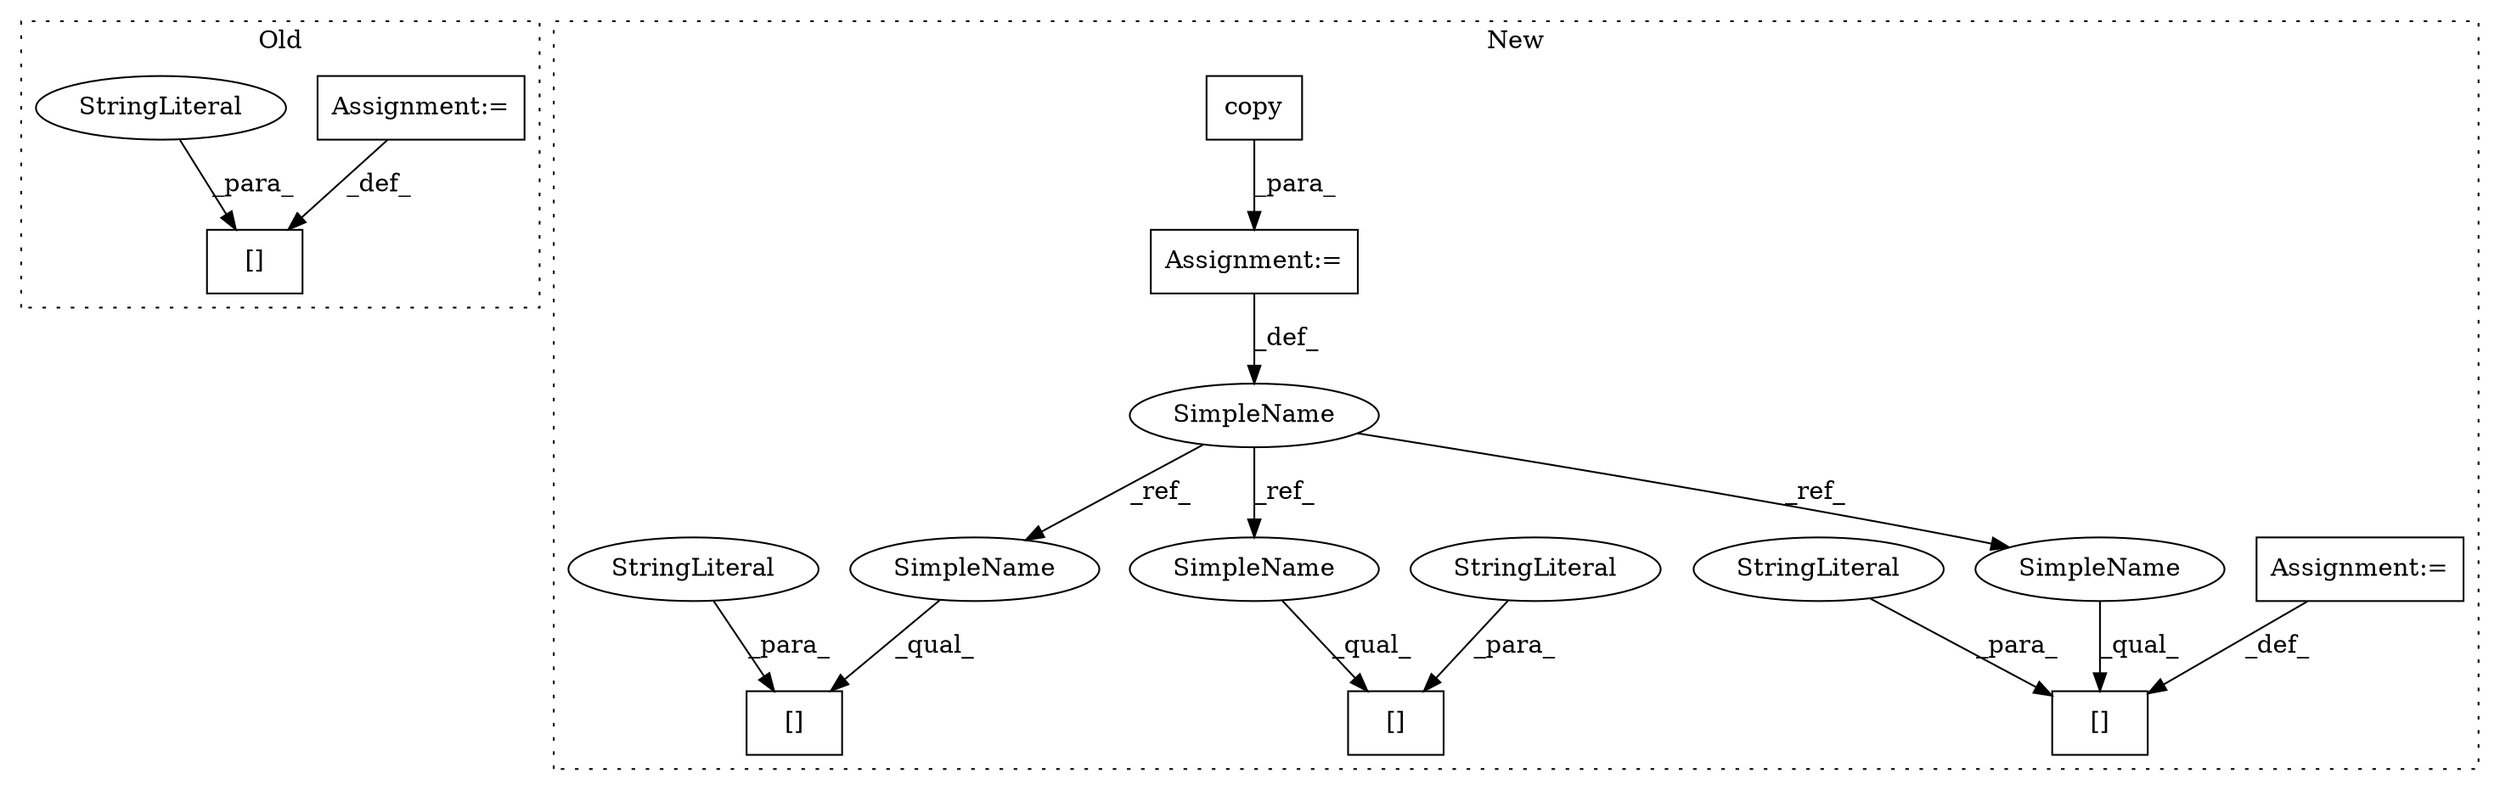 digraph G {
subgraph cluster0 {
1 [label="[]" a="2" s="3376,3388" l="7,1" shape="box"];
4 [label="Assignment:=" a="7" s="2972" l="12" shape="box"];
5 [label="StringLiteral" a="45" s="3383" l="5" shape="ellipse"];
label = "Old";
style="dotted";
}
subgraph cluster1 {
2 [label="copy" a="32" s="3210" l="6" shape="box"];
3 [label="Assignment:=" a="7" s="3199" l="1" shape="box"];
6 [label="[]" a="2" s="3500,3523" l="12,1" shape="box"];
7 [label="StringLiteral" a="45" s="3512" l="11" shape="ellipse"];
8 [label="Assignment:=" a="7" s="3079" l="1" shape="box"];
9 [label="[]" a="2" s="3257,3277" l="12,1" shape="box"];
10 [label="SimpleName" a="42" s="3188" l="11" shape="ellipse"];
11 [label="[]" a="2" s="3313,3337" l="12,1" shape="box"];
12 [label="StringLiteral" a="45" s="3269" l="8" shape="ellipse"];
13 [label="StringLiteral" a="45" s="3325" l="12" shape="ellipse"];
14 [label="SimpleName" a="42" s="3257" l="11" shape="ellipse"];
15 [label="SimpleName" a="42" s="3313" l="11" shape="ellipse"];
16 [label="SimpleName" a="42" s="3500" l="11" shape="ellipse"];
label = "New";
style="dotted";
}
2 -> 3 [label="_para_"];
3 -> 10 [label="_def_"];
4 -> 1 [label="_def_"];
5 -> 1 [label="_para_"];
7 -> 6 [label="_para_"];
8 -> 6 [label="_def_"];
10 -> 14 [label="_ref_"];
10 -> 15 [label="_ref_"];
10 -> 16 [label="_ref_"];
12 -> 9 [label="_para_"];
13 -> 11 [label="_para_"];
14 -> 9 [label="_qual_"];
15 -> 11 [label="_qual_"];
16 -> 6 [label="_qual_"];
}